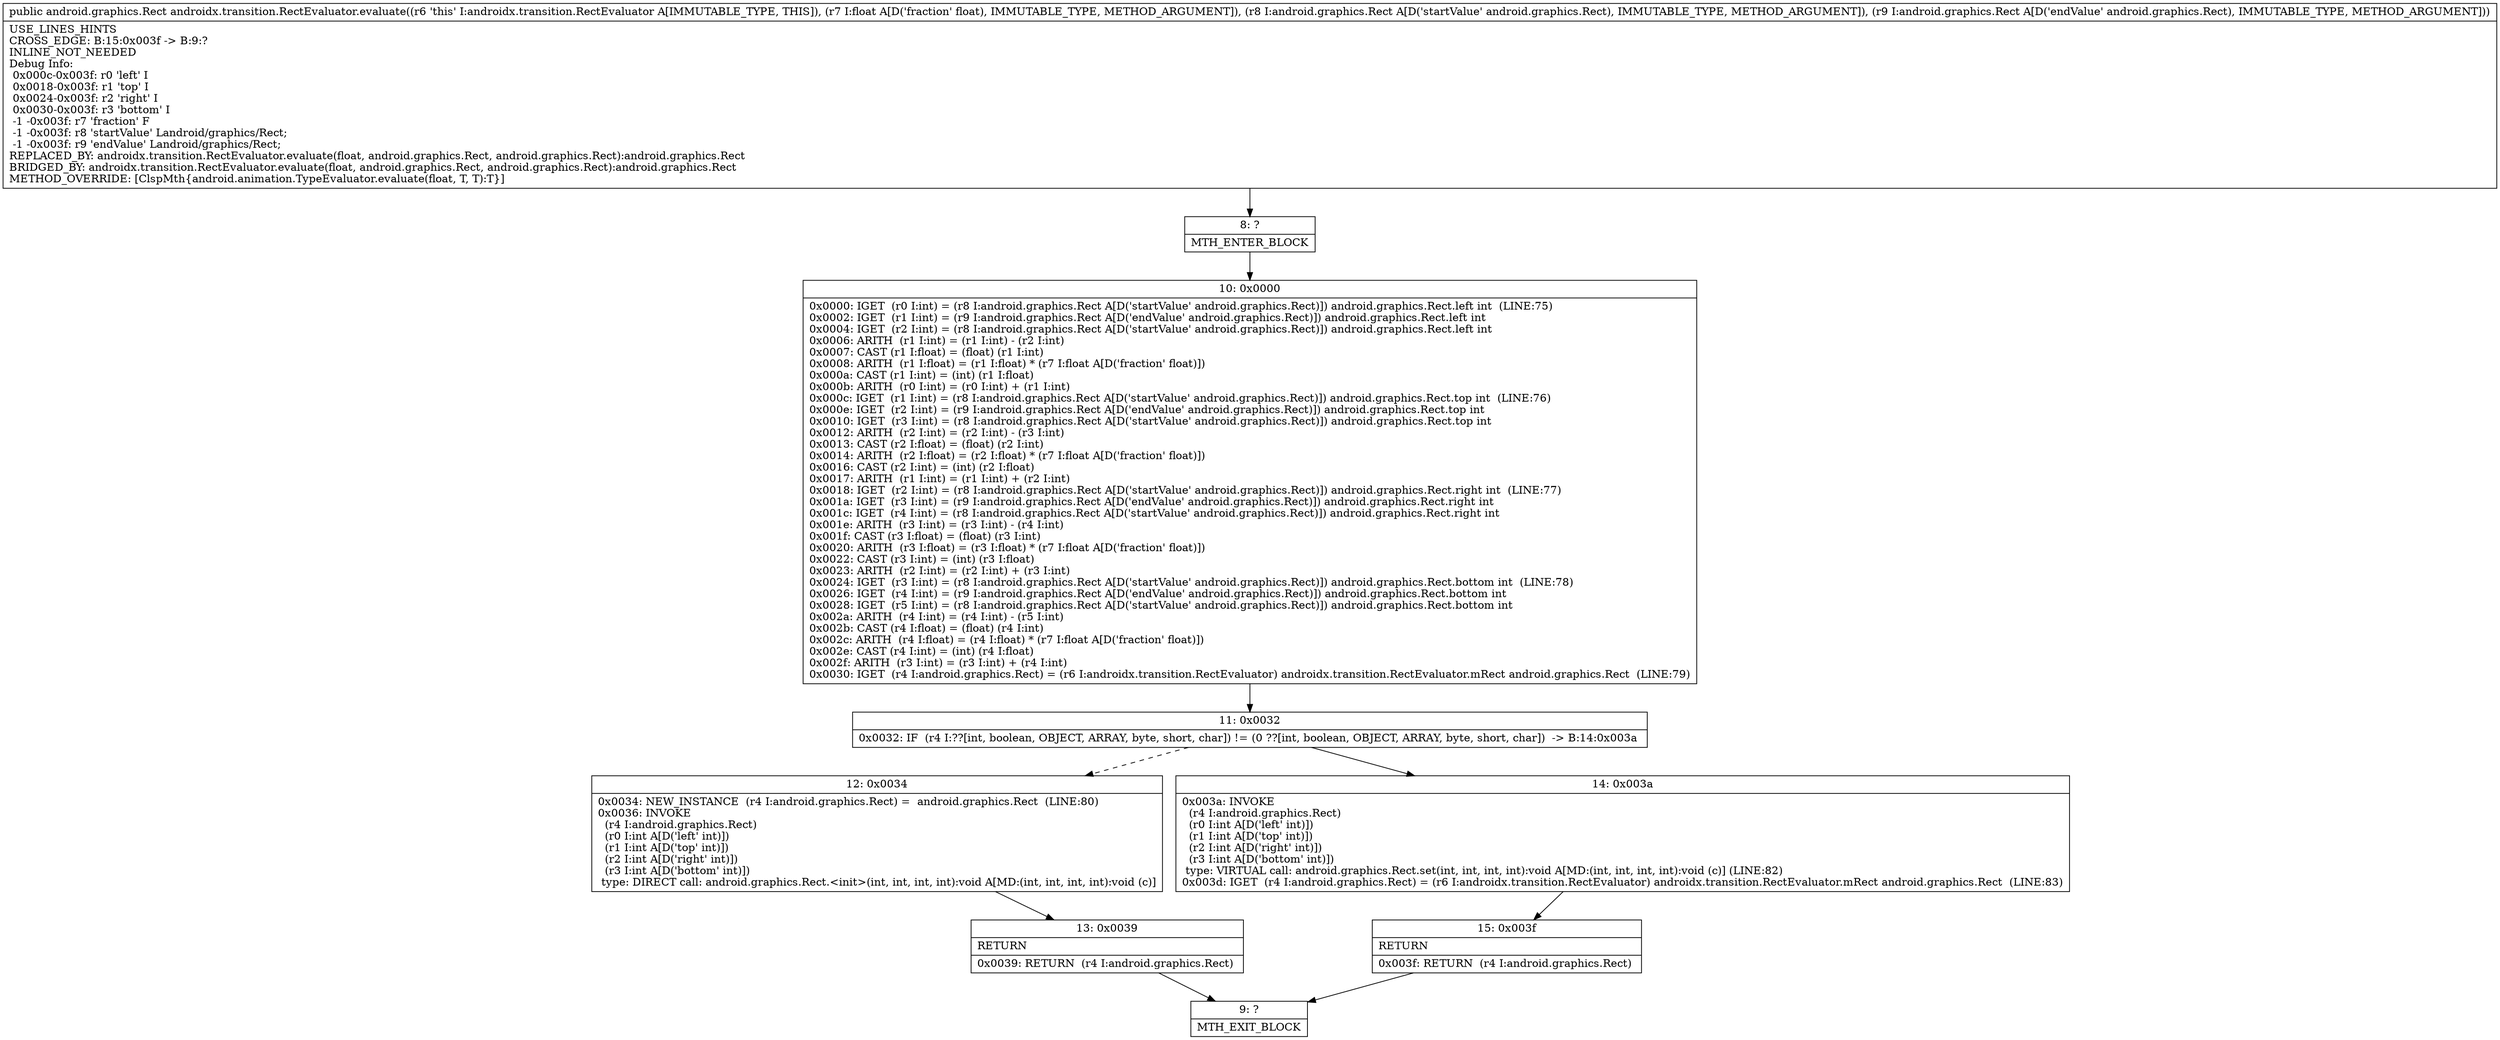 digraph "CFG forandroidx.transition.RectEvaluator.evaluate(FLandroid\/graphics\/Rect;Landroid\/graphics\/Rect;)Landroid\/graphics\/Rect;" {
Node_8 [shape=record,label="{8\:\ ?|MTH_ENTER_BLOCK\l}"];
Node_10 [shape=record,label="{10\:\ 0x0000|0x0000: IGET  (r0 I:int) = (r8 I:android.graphics.Rect A[D('startValue' android.graphics.Rect)]) android.graphics.Rect.left int  (LINE:75)\l0x0002: IGET  (r1 I:int) = (r9 I:android.graphics.Rect A[D('endValue' android.graphics.Rect)]) android.graphics.Rect.left int \l0x0004: IGET  (r2 I:int) = (r8 I:android.graphics.Rect A[D('startValue' android.graphics.Rect)]) android.graphics.Rect.left int \l0x0006: ARITH  (r1 I:int) = (r1 I:int) \- (r2 I:int) \l0x0007: CAST (r1 I:float) = (float) (r1 I:int) \l0x0008: ARITH  (r1 I:float) = (r1 I:float) * (r7 I:float A[D('fraction' float)]) \l0x000a: CAST (r1 I:int) = (int) (r1 I:float) \l0x000b: ARITH  (r0 I:int) = (r0 I:int) + (r1 I:int) \l0x000c: IGET  (r1 I:int) = (r8 I:android.graphics.Rect A[D('startValue' android.graphics.Rect)]) android.graphics.Rect.top int  (LINE:76)\l0x000e: IGET  (r2 I:int) = (r9 I:android.graphics.Rect A[D('endValue' android.graphics.Rect)]) android.graphics.Rect.top int \l0x0010: IGET  (r3 I:int) = (r8 I:android.graphics.Rect A[D('startValue' android.graphics.Rect)]) android.graphics.Rect.top int \l0x0012: ARITH  (r2 I:int) = (r2 I:int) \- (r3 I:int) \l0x0013: CAST (r2 I:float) = (float) (r2 I:int) \l0x0014: ARITH  (r2 I:float) = (r2 I:float) * (r7 I:float A[D('fraction' float)]) \l0x0016: CAST (r2 I:int) = (int) (r2 I:float) \l0x0017: ARITH  (r1 I:int) = (r1 I:int) + (r2 I:int) \l0x0018: IGET  (r2 I:int) = (r8 I:android.graphics.Rect A[D('startValue' android.graphics.Rect)]) android.graphics.Rect.right int  (LINE:77)\l0x001a: IGET  (r3 I:int) = (r9 I:android.graphics.Rect A[D('endValue' android.graphics.Rect)]) android.graphics.Rect.right int \l0x001c: IGET  (r4 I:int) = (r8 I:android.graphics.Rect A[D('startValue' android.graphics.Rect)]) android.graphics.Rect.right int \l0x001e: ARITH  (r3 I:int) = (r3 I:int) \- (r4 I:int) \l0x001f: CAST (r3 I:float) = (float) (r3 I:int) \l0x0020: ARITH  (r3 I:float) = (r3 I:float) * (r7 I:float A[D('fraction' float)]) \l0x0022: CAST (r3 I:int) = (int) (r3 I:float) \l0x0023: ARITH  (r2 I:int) = (r2 I:int) + (r3 I:int) \l0x0024: IGET  (r3 I:int) = (r8 I:android.graphics.Rect A[D('startValue' android.graphics.Rect)]) android.graphics.Rect.bottom int  (LINE:78)\l0x0026: IGET  (r4 I:int) = (r9 I:android.graphics.Rect A[D('endValue' android.graphics.Rect)]) android.graphics.Rect.bottom int \l0x0028: IGET  (r5 I:int) = (r8 I:android.graphics.Rect A[D('startValue' android.graphics.Rect)]) android.graphics.Rect.bottom int \l0x002a: ARITH  (r4 I:int) = (r4 I:int) \- (r5 I:int) \l0x002b: CAST (r4 I:float) = (float) (r4 I:int) \l0x002c: ARITH  (r4 I:float) = (r4 I:float) * (r7 I:float A[D('fraction' float)]) \l0x002e: CAST (r4 I:int) = (int) (r4 I:float) \l0x002f: ARITH  (r3 I:int) = (r3 I:int) + (r4 I:int) \l0x0030: IGET  (r4 I:android.graphics.Rect) = (r6 I:androidx.transition.RectEvaluator) androidx.transition.RectEvaluator.mRect android.graphics.Rect  (LINE:79)\l}"];
Node_11 [shape=record,label="{11\:\ 0x0032|0x0032: IF  (r4 I:??[int, boolean, OBJECT, ARRAY, byte, short, char]) != (0 ??[int, boolean, OBJECT, ARRAY, byte, short, char])  \-\> B:14:0x003a \l}"];
Node_12 [shape=record,label="{12\:\ 0x0034|0x0034: NEW_INSTANCE  (r4 I:android.graphics.Rect) =  android.graphics.Rect  (LINE:80)\l0x0036: INVOKE  \l  (r4 I:android.graphics.Rect)\l  (r0 I:int A[D('left' int)])\l  (r1 I:int A[D('top' int)])\l  (r2 I:int A[D('right' int)])\l  (r3 I:int A[D('bottom' int)])\l type: DIRECT call: android.graphics.Rect.\<init\>(int, int, int, int):void A[MD:(int, int, int, int):void (c)]\l}"];
Node_13 [shape=record,label="{13\:\ 0x0039|RETURN\l|0x0039: RETURN  (r4 I:android.graphics.Rect) \l}"];
Node_9 [shape=record,label="{9\:\ ?|MTH_EXIT_BLOCK\l}"];
Node_14 [shape=record,label="{14\:\ 0x003a|0x003a: INVOKE  \l  (r4 I:android.graphics.Rect)\l  (r0 I:int A[D('left' int)])\l  (r1 I:int A[D('top' int)])\l  (r2 I:int A[D('right' int)])\l  (r3 I:int A[D('bottom' int)])\l type: VIRTUAL call: android.graphics.Rect.set(int, int, int, int):void A[MD:(int, int, int, int):void (c)] (LINE:82)\l0x003d: IGET  (r4 I:android.graphics.Rect) = (r6 I:androidx.transition.RectEvaluator) androidx.transition.RectEvaluator.mRect android.graphics.Rect  (LINE:83)\l}"];
Node_15 [shape=record,label="{15\:\ 0x003f|RETURN\l|0x003f: RETURN  (r4 I:android.graphics.Rect) \l}"];
MethodNode[shape=record,label="{public android.graphics.Rect androidx.transition.RectEvaluator.evaluate((r6 'this' I:androidx.transition.RectEvaluator A[IMMUTABLE_TYPE, THIS]), (r7 I:float A[D('fraction' float), IMMUTABLE_TYPE, METHOD_ARGUMENT]), (r8 I:android.graphics.Rect A[D('startValue' android.graphics.Rect), IMMUTABLE_TYPE, METHOD_ARGUMENT]), (r9 I:android.graphics.Rect A[D('endValue' android.graphics.Rect), IMMUTABLE_TYPE, METHOD_ARGUMENT]))  | USE_LINES_HINTS\lCROSS_EDGE: B:15:0x003f \-\> B:9:?\lINLINE_NOT_NEEDED\lDebug Info:\l  0x000c\-0x003f: r0 'left' I\l  0x0018\-0x003f: r1 'top' I\l  0x0024\-0x003f: r2 'right' I\l  0x0030\-0x003f: r3 'bottom' I\l  \-1 \-0x003f: r7 'fraction' F\l  \-1 \-0x003f: r8 'startValue' Landroid\/graphics\/Rect;\l  \-1 \-0x003f: r9 'endValue' Landroid\/graphics\/Rect;\lREPLACED_BY: androidx.transition.RectEvaluator.evaluate(float, android.graphics.Rect, android.graphics.Rect):android.graphics.Rect\lBRIDGED_BY: androidx.transition.RectEvaluator.evaluate(float, android.graphics.Rect, android.graphics.Rect):android.graphics.Rect\lMETHOD_OVERRIDE: [ClspMth\{android.animation.TypeEvaluator.evaluate(float, T, T):T\}]\l}"];
MethodNode -> Node_8;Node_8 -> Node_10;
Node_10 -> Node_11;
Node_11 -> Node_12[style=dashed];
Node_11 -> Node_14;
Node_12 -> Node_13;
Node_13 -> Node_9;
Node_14 -> Node_15;
Node_15 -> Node_9;
}

